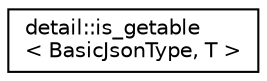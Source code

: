 digraph "Graphical Class Hierarchy"
{
 // LATEX_PDF_SIZE
  edge [fontname="Helvetica",fontsize="10",labelfontname="Helvetica",labelfontsize="10"];
  node [fontname="Helvetica",fontsize="10",shape=record];
  rankdir="LR";
  Node0 [label="detail::is_getable\l\< BasicJsonType, T \>",height=0.2,width=0.4,color="black", fillcolor="white", style="filled",URL="$structdetail_1_1is__getable.html",tooltip=" "];
}

